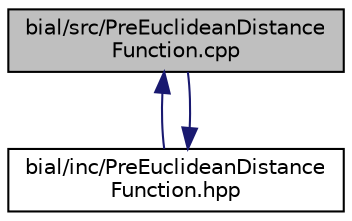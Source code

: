 digraph "bial/src/PreEuclideanDistanceFunction.cpp"
{
  edge [fontname="Helvetica",fontsize="10",labelfontname="Helvetica",labelfontsize="10"];
  node [fontname="Helvetica",fontsize="10",shape=record];
  Node1 [label="bial/src/PreEuclideanDistance\lFunction.cpp",height=0.2,width=0.4,color="black", fillcolor="grey75", style="filled", fontcolor="black"];
  Node1 -> Node2 [dir="back",color="midnightblue",fontsize="10",style="solid",fontname="Helvetica"];
  Node2 [label="bial/inc/PreEuclideanDistance\lFunction.hpp",height=0.2,width=0.4,color="black", fillcolor="white", style="filled",URL="$_pre_euclidean_distance_function_8hpp.html"];
  Node2 -> Node1 [dir="back",color="midnightblue",fontsize="10",style="solid",fontname="Helvetica"];
}
